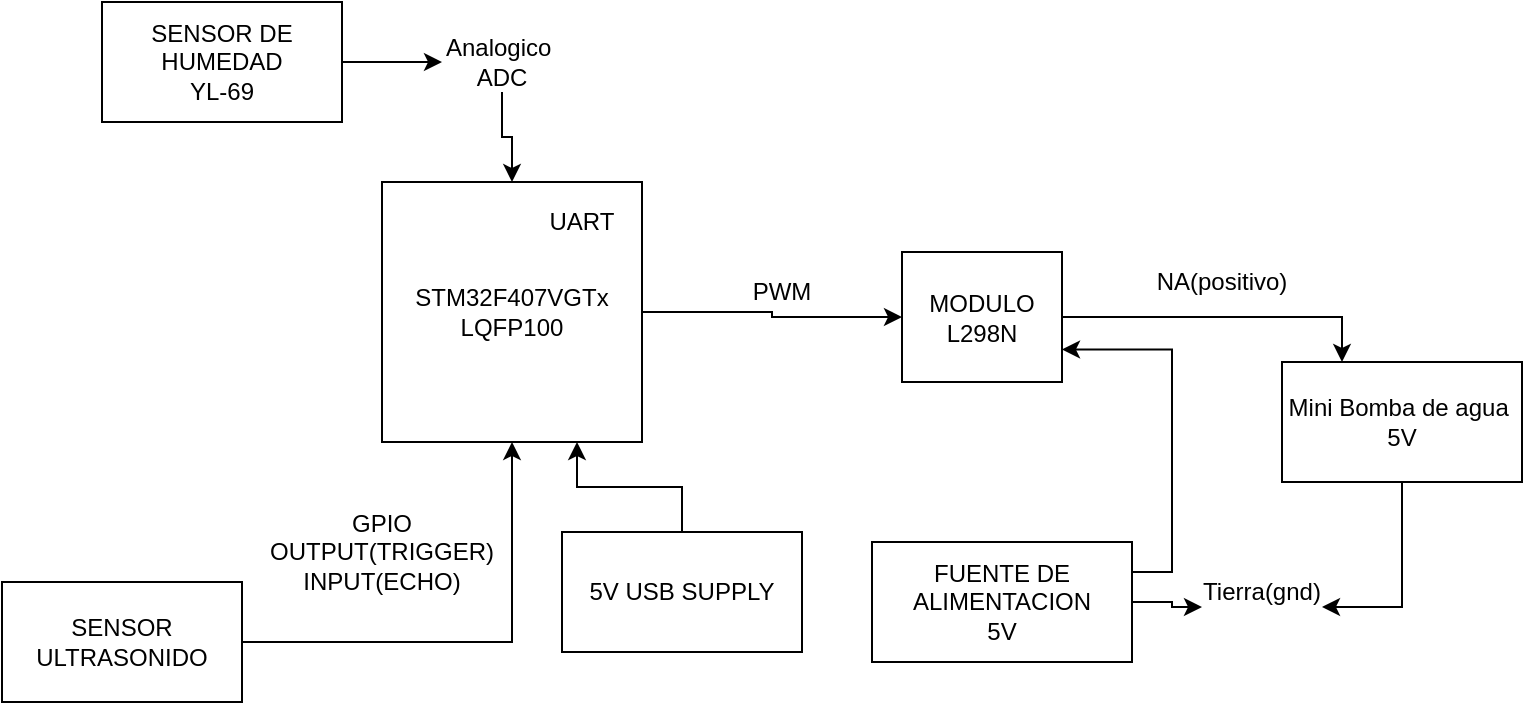 <mxfile version="22.1.7" type="github">
  <diagram name="Página-1" id="oo2b2P322gu51yyDmSE4">
    <mxGraphModel dx="1120" dy="446" grid="1" gridSize="10" guides="1" tooltips="1" connect="1" arrows="1" fold="1" page="1" pageScale="1" pageWidth="827" pageHeight="1169" math="0" shadow="0">
      <root>
        <mxCell id="0" />
        <mxCell id="1" parent="0" />
        <mxCell id="kKnuU6HVK0hgKonrf5kR-7" style="edgeStyle=orthogonalEdgeStyle;rounded=0;orthogonalLoop=1;jettySize=auto;html=1;exitX=1;exitY=0.5;exitDx=0;exitDy=0;entryX=0;entryY=0.5;entryDx=0;entryDy=0;" edge="1" parent="1" source="OnJOJkfW26qgvHNyzBtO-1" target="OnJOJkfW26qgvHNyzBtO-5">
          <mxGeometry relative="1" as="geometry" />
        </mxCell>
        <mxCell id="OnJOJkfW26qgvHNyzBtO-1" value="STM32F407VGTx&lt;br&gt;LQFP100&lt;br&gt;" style="whiteSpace=wrap;html=1;aspect=fixed;" parent="1" vertex="1">
          <mxGeometry x="200" y="220" width="130" height="130" as="geometry" />
        </mxCell>
        <mxCell id="kKnuU6HVK0hgKonrf5kR-1" style="edgeStyle=orthogonalEdgeStyle;rounded=0;orthogonalLoop=1;jettySize=auto;html=1;exitX=1;exitY=0.5;exitDx=0;exitDy=0;" edge="1" parent="1" source="OnJOJkfW26qgvHNyzBtO-2" target="OnJOJkfW26qgvHNyzBtO-7">
          <mxGeometry relative="1" as="geometry" />
        </mxCell>
        <mxCell id="OnJOJkfW26qgvHNyzBtO-2" value="SENSOR DE HUMEDAD&lt;br&gt;YL-69" style="rounded=0;whiteSpace=wrap;html=1;" parent="1" vertex="1">
          <mxGeometry x="60" y="130" width="120" height="60" as="geometry" />
        </mxCell>
        <mxCell id="OnJOJkfW26qgvHNyzBtO-17" style="edgeStyle=orthogonalEdgeStyle;rounded=0;orthogonalLoop=1;jettySize=auto;html=1;exitX=1;exitY=0.25;exitDx=0;exitDy=0;entryX=1;entryY=0.75;entryDx=0;entryDy=0;" parent="1" source="OnJOJkfW26qgvHNyzBtO-3" target="OnJOJkfW26qgvHNyzBtO-5" edge="1">
          <mxGeometry relative="1" as="geometry" />
        </mxCell>
        <mxCell id="OnJOJkfW26qgvHNyzBtO-21" style="edgeStyle=orthogonalEdgeStyle;rounded=0;orthogonalLoop=1;jettySize=auto;html=1;entryX=0;entryY=0.75;entryDx=0;entryDy=0;" parent="1" source="OnJOJkfW26qgvHNyzBtO-3" target="OnJOJkfW26qgvHNyzBtO-20" edge="1">
          <mxGeometry relative="1" as="geometry" />
        </mxCell>
        <mxCell id="OnJOJkfW26qgvHNyzBtO-3" value="FUENTE DE ALIMENTACION&lt;br&gt;5V" style="rounded=0;whiteSpace=wrap;html=1;" parent="1" vertex="1">
          <mxGeometry x="445" y="400" width="130" height="60" as="geometry" />
        </mxCell>
        <mxCell id="OnJOJkfW26qgvHNyzBtO-22" style="edgeStyle=orthogonalEdgeStyle;rounded=0;orthogonalLoop=1;jettySize=auto;html=1;entryX=1;entryY=0.75;entryDx=0;entryDy=0;" parent="1" source="OnJOJkfW26qgvHNyzBtO-4" target="OnJOJkfW26qgvHNyzBtO-20" edge="1">
          <mxGeometry relative="1" as="geometry" />
        </mxCell>
        <mxCell id="OnJOJkfW26qgvHNyzBtO-4" value="Mini Bomba de agua&amp;nbsp;&lt;br&gt;5V" style="rounded=0;whiteSpace=wrap;html=1;" parent="1" vertex="1">
          <mxGeometry x="650" y="310" width="120" height="60" as="geometry" />
        </mxCell>
        <mxCell id="OnJOJkfW26qgvHNyzBtO-14" style="edgeStyle=orthogonalEdgeStyle;rounded=0;orthogonalLoop=1;jettySize=auto;html=1;entryX=0.25;entryY=0;entryDx=0;entryDy=0;" parent="1" source="OnJOJkfW26qgvHNyzBtO-5" target="OnJOJkfW26qgvHNyzBtO-4" edge="1">
          <mxGeometry relative="1" as="geometry" />
        </mxCell>
        <mxCell id="OnJOJkfW26qgvHNyzBtO-5" value="MODULO L298N&lt;br&gt;" style="rounded=0;whiteSpace=wrap;html=1;" parent="1" vertex="1">
          <mxGeometry x="460" y="255" width="80" height="65" as="geometry" />
        </mxCell>
        <mxCell id="kKnuU6HVK0hgKonrf5kR-2" style="edgeStyle=orthogonalEdgeStyle;rounded=0;orthogonalLoop=1;jettySize=auto;html=1;exitX=0.5;exitY=1;exitDx=0;exitDy=0;" edge="1" parent="1" source="OnJOJkfW26qgvHNyzBtO-7" target="OnJOJkfW26qgvHNyzBtO-1">
          <mxGeometry relative="1" as="geometry" />
        </mxCell>
        <mxCell id="OnJOJkfW26qgvHNyzBtO-7" value="Analogico&amp;nbsp;&lt;br&gt;ADC&lt;br&gt;" style="text;html=1;strokeColor=none;fillColor=none;align=center;verticalAlign=middle;whiteSpace=wrap;rounded=0;" parent="1" vertex="1">
          <mxGeometry x="230" y="145" width="60" height="30" as="geometry" />
        </mxCell>
        <mxCell id="OnJOJkfW26qgvHNyzBtO-13" value="PWM" style="text;html=1;strokeColor=none;fillColor=none;align=center;verticalAlign=middle;whiteSpace=wrap;rounded=0;" parent="1" vertex="1">
          <mxGeometry x="370" y="260" width="60" height="30" as="geometry" />
        </mxCell>
        <mxCell id="OnJOJkfW26qgvHNyzBtO-15" value="NA(positivo)" style="text;html=1;strokeColor=none;fillColor=none;align=center;verticalAlign=middle;whiteSpace=wrap;rounded=0;" parent="1" vertex="1">
          <mxGeometry x="590" y="255" width="60" height="30" as="geometry" />
        </mxCell>
        <mxCell id="OnJOJkfW26qgvHNyzBtO-20" value="Tierra(gnd)" style="text;html=1;strokeColor=none;fillColor=none;align=center;verticalAlign=middle;whiteSpace=wrap;rounded=0;" parent="1" vertex="1">
          <mxGeometry x="610" y="410" width="60" height="30" as="geometry" />
        </mxCell>
        <mxCell id="OnJOJkfW26qgvHNyzBtO-44" value="UART" style="text;html=1;strokeColor=none;fillColor=none;align=center;verticalAlign=middle;whiteSpace=wrap;rounded=0;" parent="1" vertex="1">
          <mxGeometry x="270" y="225" width="60" height="30" as="geometry" />
        </mxCell>
        <mxCell id="kKnuU6HVK0hgKonrf5kR-6" style="edgeStyle=orthogonalEdgeStyle;rounded=0;orthogonalLoop=1;jettySize=auto;html=1;exitX=1;exitY=0.5;exitDx=0;exitDy=0;" edge="1" parent="1" source="kKnuU6HVK0hgKonrf5kR-3" target="OnJOJkfW26qgvHNyzBtO-1">
          <mxGeometry relative="1" as="geometry" />
        </mxCell>
        <mxCell id="kKnuU6HVK0hgKonrf5kR-3" value="SENSOR ULTRASONIDO" style="rounded=0;whiteSpace=wrap;html=1;" vertex="1" parent="1">
          <mxGeometry x="10" y="420" width="120" height="60" as="geometry" />
        </mxCell>
        <mxCell id="kKnuU6HVK0hgKonrf5kR-5" value="GPIO&lt;br&gt;OUTPUT(TRIGGER)&lt;br&gt;INPUT(ECHO)&lt;br&gt;" style="text;html=1;strokeColor=none;fillColor=none;align=center;verticalAlign=middle;whiteSpace=wrap;rounded=0;" vertex="1" parent="1">
          <mxGeometry x="170" y="390" width="60" height="30" as="geometry" />
        </mxCell>
        <mxCell id="kKnuU6HVK0hgKonrf5kR-9" style="edgeStyle=orthogonalEdgeStyle;rounded=0;orthogonalLoop=1;jettySize=auto;html=1;entryX=0.75;entryY=1;entryDx=0;entryDy=0;" edge="1" parent="1" source="kKnuU6HVK0hgKonrf5kR-8" target="OnJOJkfW26qgvHNyzBtO-1">
          <mxGeometry relative="1" as="geometry" />
        </mxCell>
        <mxCell id="kKnuU6HVK0hgKonrf5kR-8" value="5V USB SUPPLY&lt;br&gt;" style="rounded=0;whiteSpace=wrap;html=1;" vertex="1" parent="1">
          <mxGeometry x="290" y="395" width="120" height="60" as="geometry" />
        </mxCell>
      </root>
    </mxGraphModel>
  </diagram>
</mxfile>
